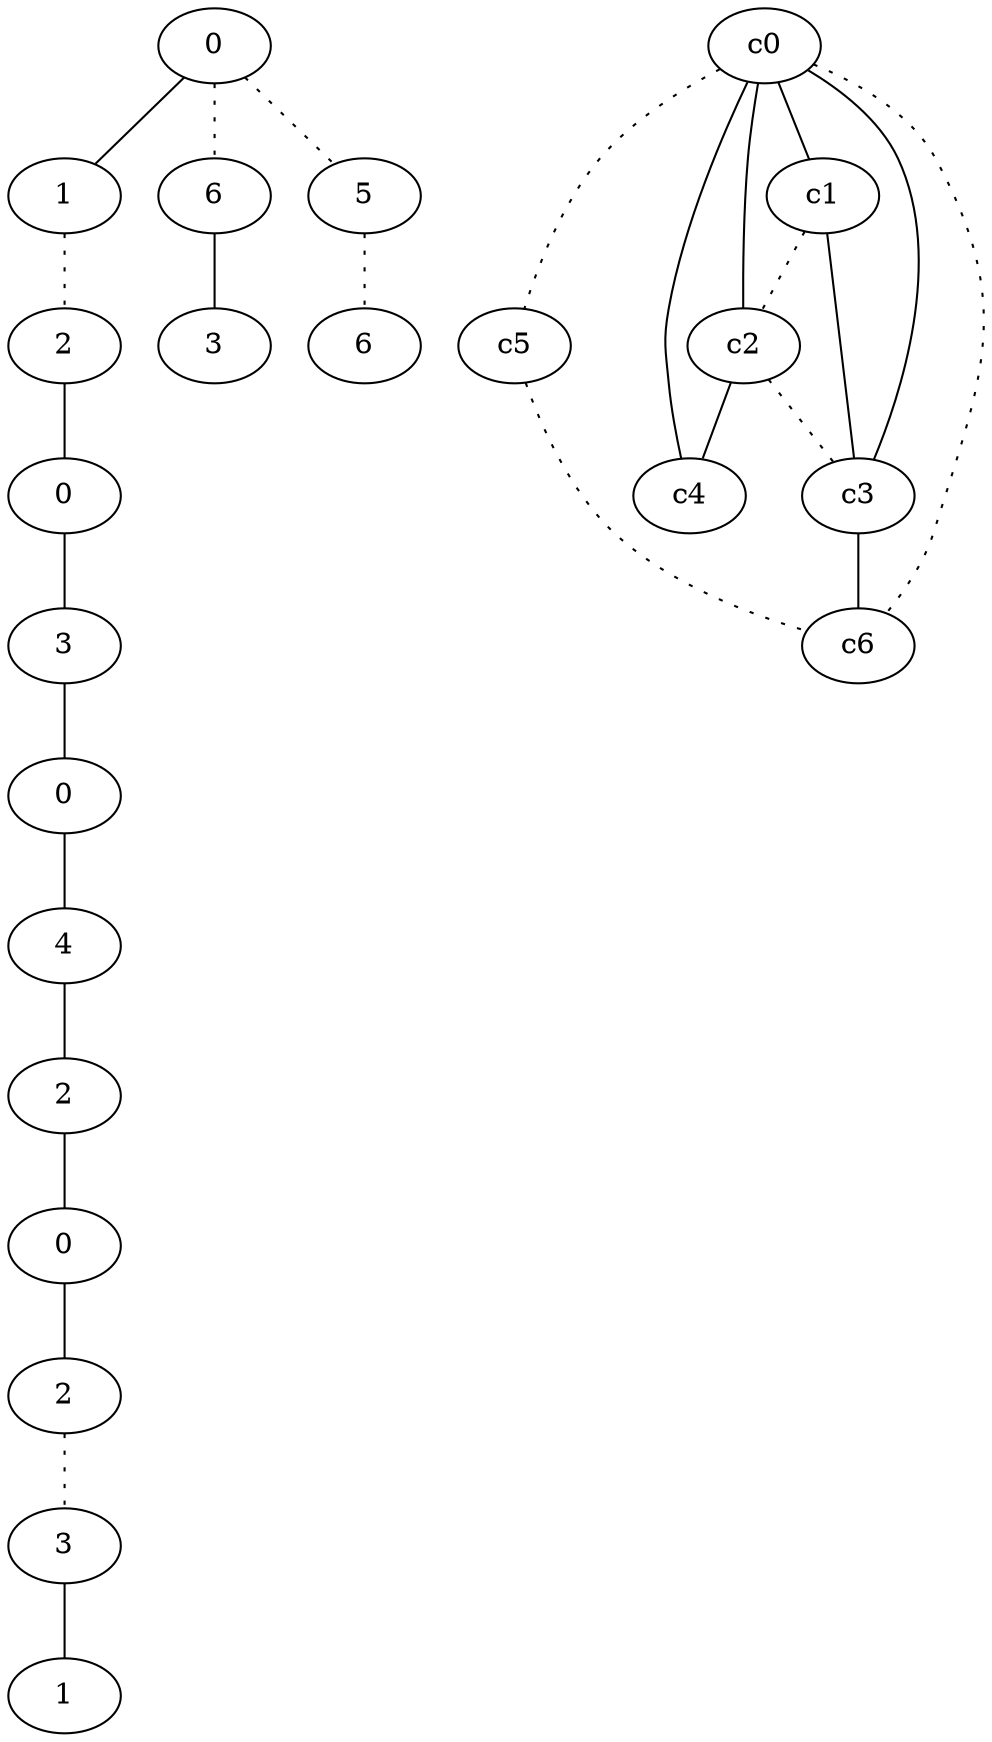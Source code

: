 graph {
a0[label=0];
a1[label=1];
a2[label=2];
a3[label=0];
a4[label=3];
a5[label=0];
a6[label=4];
a7[label=2];
a8[label=0];
a9[label=2];
a10[label=3];
a11[label=1];
a12[label=6];
a13[label=3];
a14[label=5];
a15[label=6];
a0 -- a1;
a0 -- a12 [style=dotted];
a0 -- a14 [style=dotted];
a1 -- a2 [style=dotted];
a2 -- a3;
a3 -- a4;
a4 -- a5;
a5 -- a6;
a6 -- a7;
a7 -- a8;
a8 -- a9;
a9 -- a10 [style=dotted];
a10 -- a11;
a12 -- a13;
a14 -- a15 [style=dotted];
c0 -- c1;
c0 -- c2;
c0 -- c3;
c0 -- c4;
c0 -- c5 [style=dotted];
c0 -- c6 [style=dotted];
c1 -- c2 [style=dotted];
c1 -- c3;
c2 -- c3 [style=dotted];
c2 -- c4;
c3 -- c6;
c5 -- c6 [style=dotted];
}
